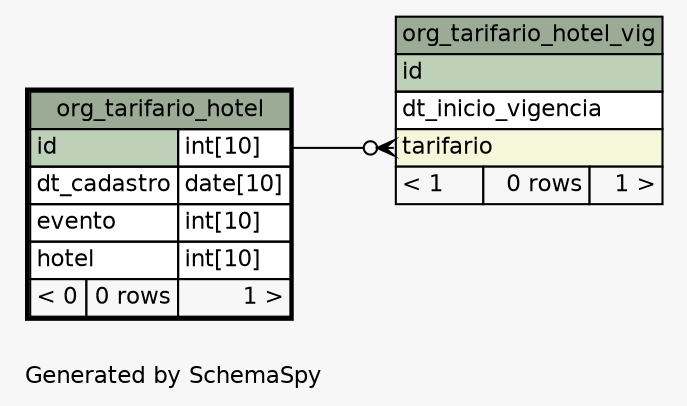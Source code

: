// dot 2.38.0 on Windows 10 10.0
// SchemaSpy rev 590
digraph "oneDegreeRelationshipsDiagram" {
  graph [
    rankdir="RL"
    bgcolor="#f7f7f7"
    label="\nGenerated by SchemaSpy"
    labeljust="l"
    nodesep="0.18"
    ranksep="0.46"
    fontname="Helvetica"
    fontsize="11"
  ];
  node [
    fontname="Helvetica"
    fontsize="11"
    shape="plaintext"
  ];
  edge [
    arrowsize="0.8"
  ];
  "org_tarifario_hotel_vig":"tarifario":w -> "org_tarifario_hotel":"id.type":e [arrowhead=none dir=back arrowtail=crowodot];
  "org_tarifario_hotel" [
    label=<
    <TABLE BORDER="2" CELLBORDER="1" CELLSPACING="0" BGCOLOR="#ffffff">
      <TR><TD COLSPAN="3" BGCOLOR="#9bab96" ALIGN="CENTER">org_tarifario_hotel</TD></TR>
      <TR><TD PORT="id" COLSPAN="2" BGCOLOR="#bed1b8" ALIGN="LEFT">id</TD><TD PORT="id.type" ALIGN="LEFT">int[10]</TD></TR>
      <TR><TD PORT="dt_cadastro" COLSPAN="2" ALIGN="LEFT">dt_cadastro</TD><TD PORT="dt_cadastro.type" ALIGN="LEFT">date[10]</TD></TR>
      <TR><TD PORT="evento" COLSPAN="2" ALIGN="LEFT">evento</TD><TD PORT="evento.type" ALIGN="LEFT">int[10]</TD></TR>
      <TR><TD PORT="hotel" COLSPAN="2" ALIGN="LEFT">hotel</TD><TD PORT="hotel.type" ALIGN="LEFT">int[10]</TD></TR>
      <TR><TD ALIGN="LEFT" BGCOLOR="#f7f7f7">&lt; 0</TD><TD ALIGN="RIGHT" BGCOLOR="#f7f7f7">0 rows</TD><TD ALIGN="RIGHT" BGCOLOR="#f7f7f7">1 &gt;</TD></TR>
    </TABLE>>
    URL="org_tarifario_hotel.html"
    tooltip="org_tarifario_hotel"
  ];
  "org_tarifario_hotel_vig" [
    label=<
    <TABLE BORDER="0" CELLBORDER="1" CELLSPACING="0" BGCOLOR="#ffffff">
      <TR><TD COLSPAN="3" BGCOLOR="#9bab96" ALIGN="CENTER">org_tarifario_hotel_vig</TD></TR>
      <TR><TD PORT="id" COLSPAN="3" BGCOLOR="#bed1b8" ALIGN="LEFT">id</TD></TR>
      <TR><TD PORT="dt_inicio_vigencia" COLSPAN="3" ALIGN="LEFT">dt_inicio_vigencia</TD></TR>
      <TR><TD PORT="tarifario" COLSPAN="3" BGCOLOR="#f4f7da" ALIGN="LEFT">tarifario</TD></TR>
      <TR><TD ALIGN="LEFT" BGCOLOR="#f7f7f7">&lt; 1</TD><TD ALIGN="RIGHT" BGCOLOR="#f7f7f7">0 rows</TD><TD ALIGN="RIGHT" BGCOLOR="#f7f7f7">1 &gt;</TD></TR>
    </TABLE>>
    URL="org_tarifario_hotel_vig.html"
    tooltip="org_tarifario_hotel_vig"
  ];
}
